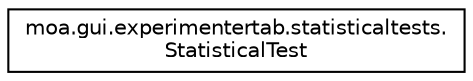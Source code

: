 digraph "Graphical Class Hierarchy"
{
 // LATEX_PDF_SIZE
  edge [fontname="Helvetica",fontsize="10",labelfontname="Helvetica",labelfontsize="10"];
  node [fontname="Helvetica",fontsize="10",shape=record];
  rankdir="LR";
  Node0 [label="moa.gui.experimentertab.statisticaltests.\lStatisticalTest",height=0.2,width=0.4,color="black", fillcolor="white", style="filled",URL="$classmoa_1_1gui_1_1experimentertab_1_1statisticaltests_1_1_statistical_test.html",tooltip=" "];
}
